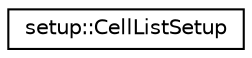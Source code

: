 digraph "Graphical Class Hierarchy"
{
 // LATEX_PDF_SIZE
  edge [fontname="Helvetica",fontsize="10",labelfontname="Helvetica",labelfontsize="10"];
  node [fontname="Helvetica",fontsize="10",shape=record];
  rankdir="LR";
  Node0 [label="setup::CellListSetup",height=0.2,width=0.4,color="black", fillcolor="white", style="filled",URL="$classsetup_1_1CellListSetup.html",tooltip=" "];
}
